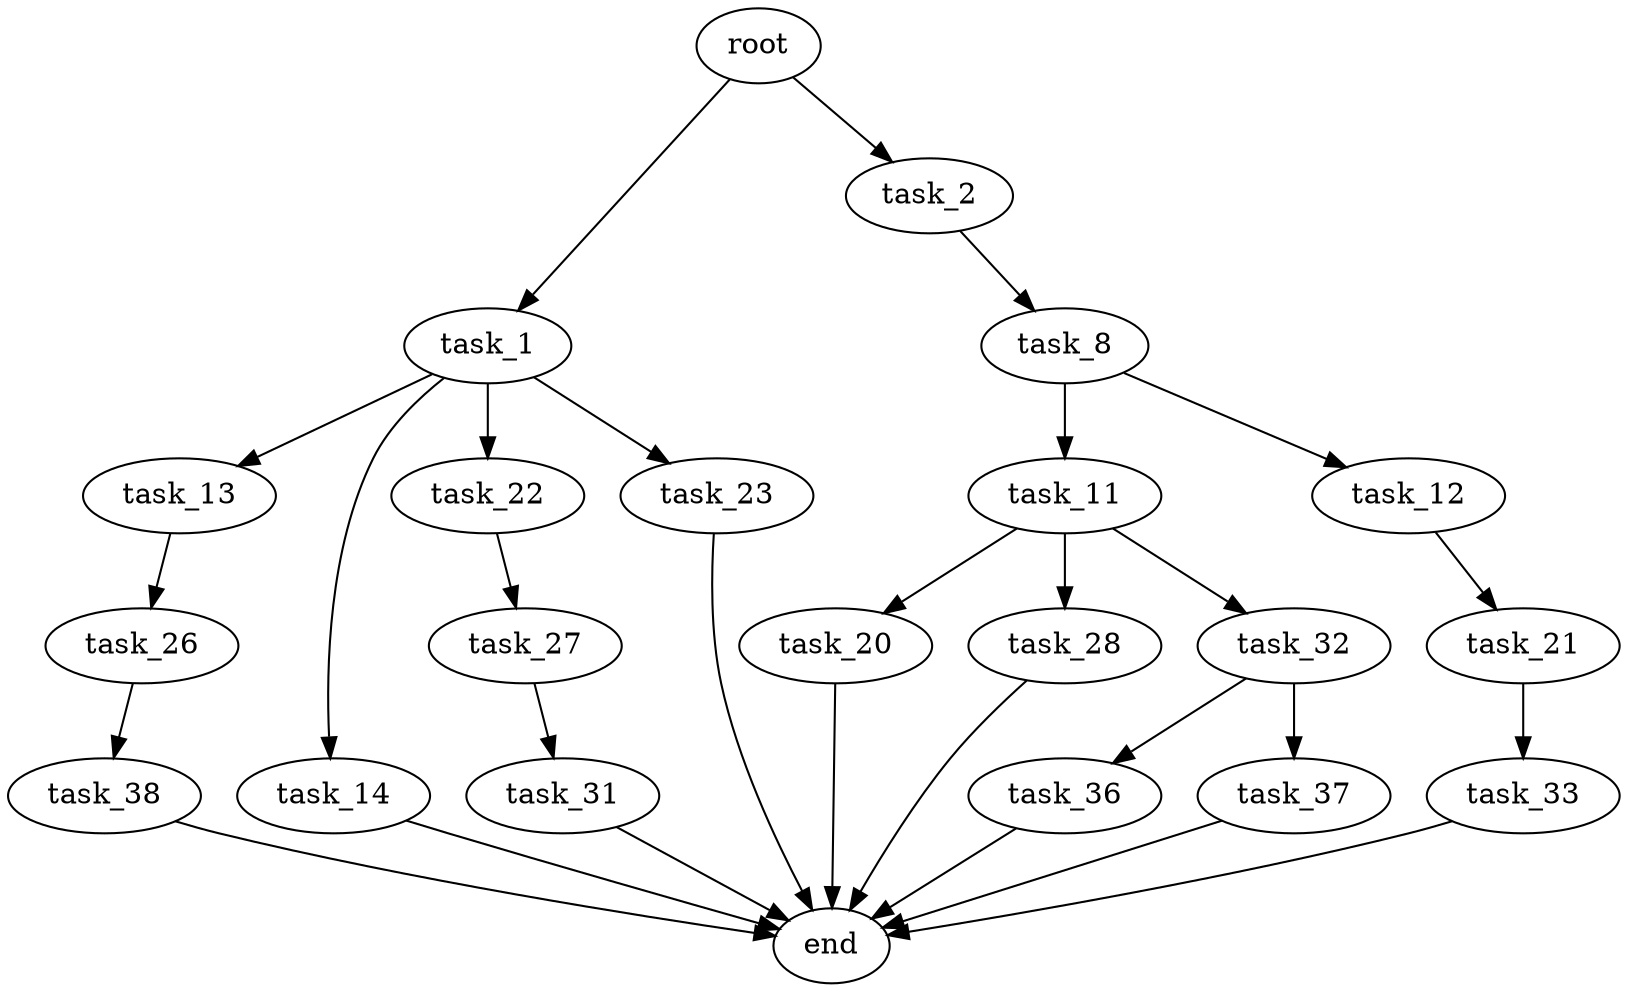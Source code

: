 digraph G {
  root [size="0.000000"];
  task_1 [size="782757789696.000000"];
  task_2 [size="286321298678.000000"];
  task_8 [size="28991029248.000000"];
  task_11 [size="87358487621.000000"];
  task_12 [size="687284271725.000000"];
  task_13 [size="8589934592.000000"];
  task_14 [size="1073741824000.000000"];
  task_20 [size="102518438828.000000"];
  task_21 [size="859865659263.000000"];
  task_22 [size="368293445632.000000"];
  task_23 [size="1280295009564.000000"];
  task_26 [size="782757789696.000000"];
  task_27 [size="68719476736.000000"];
  task_28 [size="368293445632.000000"];
  task_31 [size="134217728000.000000"];
  task_32 [size="472678174376.000000"];
  task_33 [size="1073741824000.000000"];
  task_36 [size="23292926095.000000"];
  task_37 [size="8605859610.000000"];
  task_38 [size="782757789696.000000"];
  end [size="0.000000"];

  root -> task_1 [size="1.000000"];
  root -> task_2 [size="1.000000"];
  task_1 -> task_13 [size="679477248.000000"];
  task_1 -> task_14 [size="679477248.000000"];
  task_1 -> task_22 [size="679477248.000000"];
  task_1 -> task_23 [size="679477248.000000"];
  task_2 -> task_8 [size="209715200.000000"];
  task_8 -> task_11 [size="75497472.000000"];
  task_8 -> task_12 [size="75497472.000000"];
  task_11 -> task_20 [size="301989888.000000"];
  task_11 -> task_28 [size="301989888.000000"];
  task_11 -> task_32 [size="301989888.000000"];
  task_12 -> task_21 [size="838860800.000000"];
  task_13 -> task_26 [size="33554432.000000"];
  task_14 -> end [size="1.000000"];
  task_20 -> end [size="1.000000"];
  task_21 -> task_33 [size="536870912.000000"];
  task_22 -> task_27 [size="411041792.000000"];
  task_23 -> end [size="1.000000"];
  task_26 -> task_38 [size="679477248.000000"];
  task_27 -> task_31 [size="134217728.000000"];
  task_28 -> end [size="1.000000"];
  task_31 -> end [size="1.000000"];
  task_32 -> task_36 [size="301989888.000000"];
  task_32 -> task_37 [size="301989888.000000"];
  task_33 -> end [size="1.000000"];
  task_36 -> end [size="1.000000"];
  task_37 -> end [size="1.000000"];
  task_38 -> end [size="1.000000"];
}
